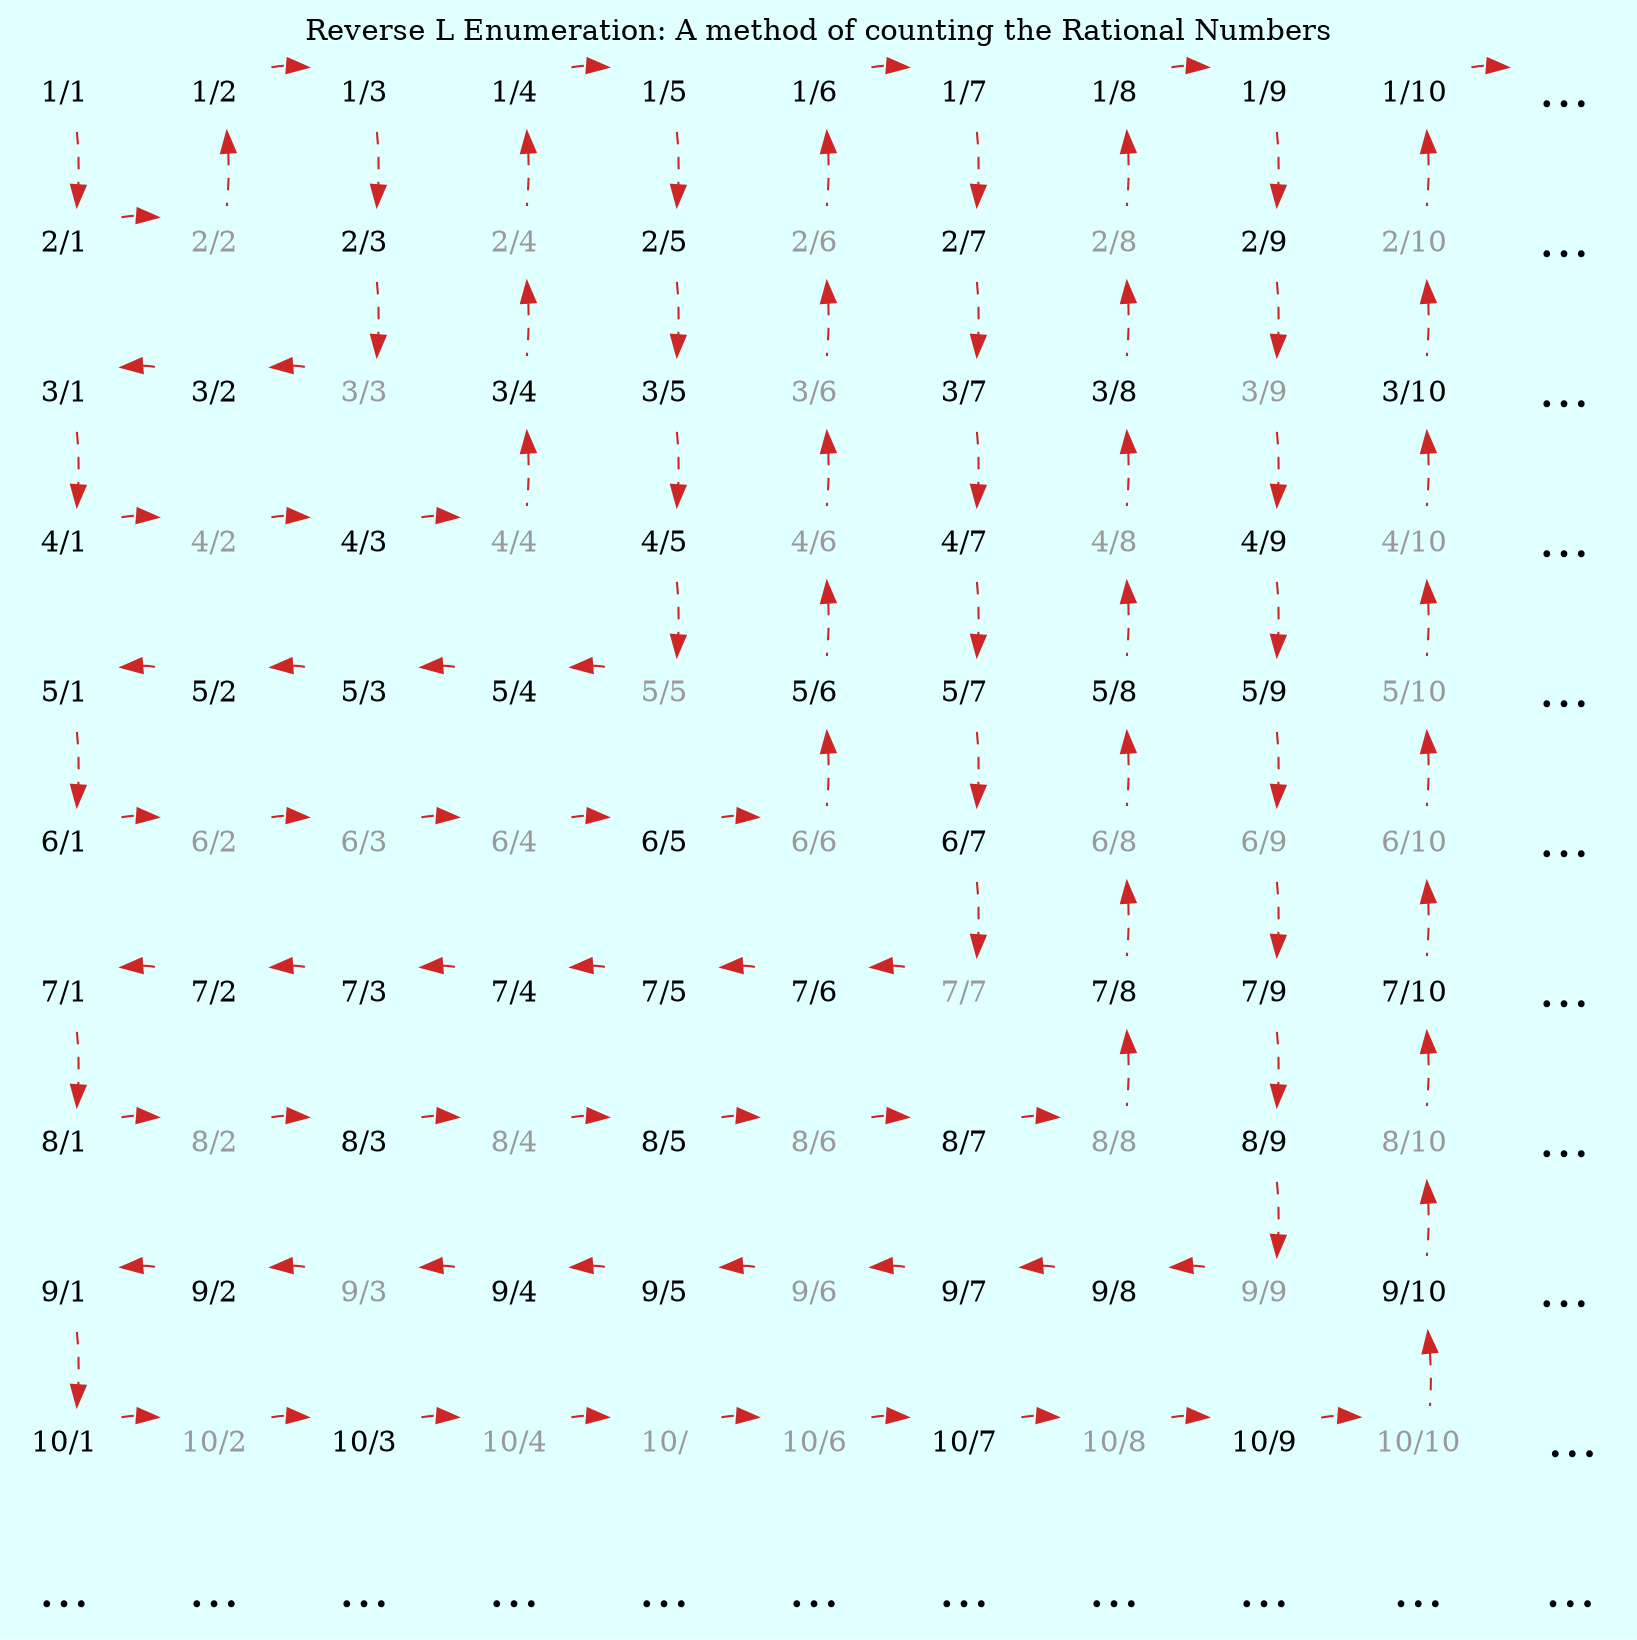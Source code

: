 digraph
{
    layout=dot
    label="Reverse L Enumeration: A method of counting the Rational Numbers"
    labelloc = "t"
    node [shape=plaintext]
    bgcolor=lightcyan
    edge [style=invis]

    placeholder_1_11 [label = "...", fontsize=25]
    placeholder_2_11 [label = "...", fontsize=25]
    placeholder_3_11 [label = "...", fontsize=25]
    placeholder_4_11 [label = "...", fontsize=25]
    placeholder_5_11 [label = "...", fontsize=25]
    placeholder_6_11 [label = "...", fontsize=25]
    placeholder_7_11 [label = "...", fontsize=25]
    placeholder_8_11 [label = "...", fontsize=25]
    placeholder_9_11 [label = "...", fontsize=25]
    placeholder_10_11 [label = "...", fontsize=25]
    placeholder_11_11 [label = "...", fontsize=25]
    placeholder_11_1 [label = "...", fontsize=25]
    placeholder_11_2 [label = "...", fontsize=25]
    placeholder_11_3 [label = "...", fontsize=25]
    placeholder_11_4 [label = "...", fontsize=25]
    placeholder_11_5 [label = "...", fontsize=25]
    placeholder_11_6 [label = "...", fontsize=25]
    placeholder_11_7 [label = "...", fontsize=25]
    placeholder_11_8 [label = "...", fontsize=25]
    placeholder_11_9 [label = "...", fontsize=25]
    placeholder_11_10 [label = "...", fontsize=25]

    // nodes for the composite (non-coprime) fractions
    composite_2_2 [label="2/2", fontcolor="gray60"]
    composite_2_4 [label="2/4", fontcolor="gray60"]
    composite_2_6 [label="2/6", fontcolor="gray60"]
    composite_2_8 [label="2/8", fontcolor="gray60"]
    composite_2_10 [label="2/10", fontcolor="gray60"]

    composite_3_3 [label="3/3", fontcolor="gray60"]
    composite_3_6 [label="3/6", fontcolor="gray60"]
    composite_3_9 [label="3/9", fontcolor="gray60"]

    composite_4_2 [label="4/2", fontcolor="gray60"]
    composite_4_4 [label="4/4", fontcolor="gray60"]
    composite_4_6 [label="4/6", fontcolor="gray60"]
    composite_4_8 [label="4/8", fontcolor="gray60"]
    composite_4_10 [label="4/10", fontcolor="gray60"]

    composite_5_5 [label="5/5", fontcolor="gray60"]
    composite_5_10 [label="5/10", fontcolor="gray60"]

    composite_6_2 [label="6/2", fontcolor="gray60"]
    composite_6_3 [label="6/3", fontcolor="gray60"]
    composite_6_4 [label="6/4", fontcolor="gray60"]
    composite_6_6 [label="6/6", fontcolor="gray60"]
    composite_6_8 [label="6/8", fontcolor="gray60"]
    composite_6_9 [label="6/9", fontcolor="gray60"]
    composite_6_10 [label="6/10", fontcolor="gray60"]

    composite_7_7 [label="7/7", fontcolor="gray60"]

    composite_8_2 [label="8/2", fontcolor="gray60"]
    composite_8_4 [label="8/4", fontcolor="gray60"]
    composite_8_6 [label="8/6", fontcolor="gray60"]
    composite_8_8 [label="8/8", fontcolor="gray60"]
    composite_8_10 [label="8/10", fontcolor="gray60"]

    composite_9_3 [label="9/3", fontcolor="gray60"]
    composite_9_6 [label="9/6", fontcolor="gray60"]
    composite_9_9 [label="9/9", fontcolor="gray60"]

    composite_10_2 [label="10/2", fontcolor="gray60"]
    composite_10_4 [label="10/4", fontcolor="gray60"]
    composite_10_5 [label="10/", fontcolor="gray60"]
    composite_10_6 [label="10/6", fontcolor="gray60"]
    composite_10_8 [label="10/8", fontcolor="gray60"]
    composite_10_10 [label="10/10", fontcolor="gray60"]

    // Define the grid columns
    "1/1" -> "2/1" -> "3/1" -> "4/1" -> "5/1" -> "6/1" -> "7/1" -> "8/1" -> "9/1" -> "10/1" -> placeholder_11_1
    "1/2" -> composite_2_2 -> "3/2" -> composite_4_2 -> "5/2" -> composite_6_2 -> "7/2" -> composite_8_2 -> "9/2" -> composite_10_2 -> placeholder_11_2
    "1/3" -> "2/3" -> composite_3_3 -> "4/3" -> "5/3" -> composite_6_3 -> "7/3" -> "8/3" -> composite_9_3 -> "10/3" -> placeholder_11_3
    "1/4" -> composite_2_4 -> "3/4" -> composite_4_4 -> "5/4" -> composite_6_4 -> "7/4" -> composite_8_4 -> "9/4" -> composite_10_4 -> placeholder_11_4
    "1/5" -> "2/5" -> "3/5" -> "4/5" -> composite_5_5 -> "6/5" -> "7/5" -> "8/5" -> "9/5" -> composite_10_5 -> placeholder_11_5
    "1/6" -> composite_2_6 -> composite_3_6 -> composite_4_6 -> "5/6" -> composite_6_6 -> "7/6" -> composite_8_6 -> composite_9_6 -> composite_10_6 -> placeholder_11_6
    "1/7" -> "2/7" -> "3/7" -> "4/7" -> "5/7" -> "6/7" -> composite_7_7 -> "8/7" -> "9/7" -> "10/7" -> placeholder_11_7
    "1/8" -> composite_2_8 -> "3/8" -> composite_4_8 -> "5/8" -> composite_6_8 -> "7/8" -> composite_8_8 -> "9/8" -> composite_10_8 -> placeholder_11_8
    "1/9" -> "2/9" -> composite_3_9 -> "4/9" -> "5/9" -> composite_6_9 -> "7/9" -> "8/9" -> composite_9_9 -> "10/9" -> placeholder_11_9
    "1/10" -> composite_2_10 -> "3/10" -> composite_4_10 -> composite_5_10 -> composite_6_10 -> "7/10" -> composite_8_10 -> "9/10" -> composite_10_10 -> placeholder_11_10
    placeholder_1_11 -> placeholder_2_11 -> placeholder_3_11 -> placeholder_4_11 -> placeholder_5_11 -> placeholder_6_11 -> placeholder_7_11 -> placeholder_8_11 -> placeholder_9_11 -> placeholder_10_11 -> placeholder_11_11

    // Define the grid rows
    rank=same {"1/1" -> "1/2" -> "1/3" -> "1/4" -> "1/5" -> "1/6" -> "1/7" -> "1/8" -> "1/9" -> "1/10" -> placeholder_1_11}
    rank=same {"2/1" -> composite_2_2 -> "2/3" -> composite_2_4 -> "2/5" -> composite_2_6 -> "2/7" -> composite_2_8 -> "2/9" -> composite_2_10 -> placeholder_2_11}
    rank=same {"3/1" -> "3/2" -> composite_3_3 -> "3/4" -> "3/5" -> composite_3_6 -> "3/7" -> "3/8" -> composite_3_9 -> "3/10" -> placeholder_3_11}
    rank=same {"4/1" -> composite_4_2 -> "4/3" -> composite_4_4 -> "4/5" -> composite_4_6 -> "4/7" -> composite_4_8 -> "4/9" -> composite_4_10 -> placeholder_4_11}
    rank=same {"5/1" -> "5/2" -> "5/3" -> "5/4" -> composite_5_5 -> "5/6" -> "5/7" -> "5/8" -> "5/9" -> composite_5_10 -> placeholder_5_11}
    rank=same {"6/1" -> composite_6_2 -> composite_6_3 -> composite_6_4 -> "6/5" -> composite_6_6 -> "6/7" -> composite_6_8 -> composite_6_9 -> composite_6_10 -> placeholder_6_11}
    rank=same {"7/1" -> "7/2" -> "7/3" -> "7/4" -> "7/5" -> "7/6" -> composite_7_7 -> "7/8" -> "7/9" -> "7/10" -> placeholder_7_11}
    rank=same {"8/1" -> composite_8_2 -> "8/3" -> composite_8_4 -> "8/5" -> composite_8_6 -> "8/7" -> composite_8_8 -> "8/9" -> composite_8_10 -> placeholder_8_11}
    rank=same {"9/1" -> "9/2" -> composite_9_3 -> "9/4" -> "9/5" -> composite_9_6 -> "9/7" -> "9/8" -> composite_9_9 -> "9/10" -> placeholder_9_11}
    rank=same {"10/1" -> composite_10_2 -> "10/3" -> composite_10_4 -> composite_10_5 -> composite_10_6 -> "10/7" -> composite_10_8 -> "10/9" -> composite_10_10 -> placeholder_10_11}
    rank=same {placeholder_11_1 -> placeholder_11_2 -> placeholder_11_3 -> placeholder_11_4 -> placeholder_11_5 -> placeholder_11_6 -> placeholder_11_7 -> placeholder_11_8 -> placeholder_11_9 -> placeholder_11_10 -> placeholder_11_11}

    // Define the enumeration path
    "1/1" -> "2/1" -> composite_2_2 [style=dashed, color=firebrick3]
    "1/2" -> composite_2_2 [style=dashed, color=firebrick3 dir=back]
    "1/2" -> "1/3" -> "2/3" -> composite_3_3 [style=dashed, color=firebrick3]
    "3/1" -> "3/2" -> composite_3_3 [style=dashed, color=firebrick3 dir=back]
    "3/1" -> "4/1" -> composite_4_2 -> "4/3" -> composite_4_4 [style=dashed, color=firebrick3]
    "1/4" -> composite_2_4 -> "3/4" -> composite_4_4 [style=dashed, color=firebrick3 dir=back]
    "1/4" -> "1/5" -> "2/5" -> "3/5" -> "4/5" -> composite_5_5 [style=dashed, color=firebrick3]
    "5/1" -> "5/2" -> "5/3" -> "5/4" -> composite_5_5 [style=dashed, color=firebrick3, dir=back]
    "5/1" -> "6/1" -> composite_6_2 -> composite_6_3 -> composite_6_4 -> "6/5" -> composite_6_6 [style=dashed, color=firebrick3]
    "1/6" -> composite_2_6 -> composite_3_6 -> composite_4_6 -> "5/6" -> composite_6_6 [style=dashed, color=firebrick3, dir=back]
    "1/6" -> "1/7" -> "2/7" -> "3/7" -> "4/7" -> "5/7" -> "6/7" -> composite_7_7 [style=dashed, color=firebrick3]
    "7/1" -> "7/2" -> "7/3" -> "7/4" -> "7/5" -> "7/6" -> composite_7_7 [style=dashed, color=firebrick3, dir=back]
    "7/1" -> "8/1" -> composite_8_2 -> "8/3" -> composite_8_4 -> "8/5" -> composite_8_6 -> "8/7" -> composite_8_8 [style=dashed, color=firebrick3]
    "1/8" -> composite_2_8 -> "3/8" -> composite_4_8 -> "5/8" -> composite_6_8 -> "7/8" -> composite_8_8 [style=dashed, color=firebrick3, dir=back]
    "1/8" -> "1/9" -> "2/9" -> composite_3_9 -> "4/9" -> "5/9" -> composite_6_9 -> "7/9" -> "8/9" -> composite_9_9 [style=dashed, color=firebrick3]
    "9/1" -> "9/2" -> composite_9_3 -> "9/4" -> "9/5" -> composite_9_6 -> "9/7" -> "9/8" -> composite_9_9 [style=dashed, color=firebrick3, dir=back]
    "9/1" -> "10/1" -> composite_10_2 -> "10/3" -> composite_10_4 -> composite_10_5 -> composite_10_6 -> "10/7" -> composite_10_8 -> "10/9" -> composite_10_10 [style=dashed, color=firebrick3]
    "1/10" -> composite_2_10 -> "3/10" -> composite_4_10 -> composite_5_10 -> composite_6_10 -> "7/10" -> composite_8_10 -> "9/10" -> composite_10_10 [style=dashed, color=firebrick3, dir=back]
    "1/10" -> placeholder_1_11 [style=dashed, color=firebrick3]
}

